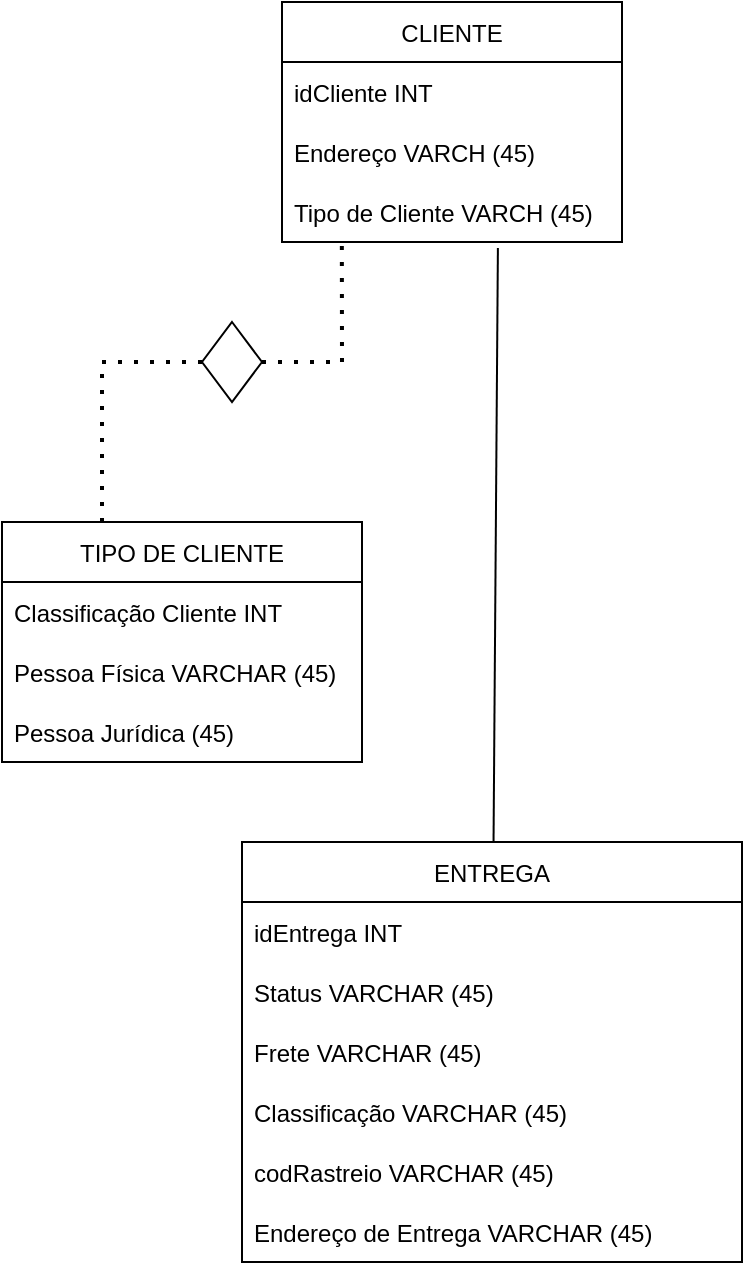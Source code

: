 <mxfile version="20.3.0" type="github">
  <diagram name="Ecommerce" id="efa7a0a1-bf9b-a30e-e6df-94a7791c09e9">
    <mxGraphModel dx="780" dy="744" grid="1" gridSize="10" guides="1" tooltips="1" connect="1" arrows="1" fold="1" page="1" pageScale="1" pageWidth="826" pageHeight="1169" background="none" math="0" shadow="0">
      <root>
        <mxCell id="0" />
        <mxCell id="1" parent="0" />
        <mxCell id="LQ1XqiDFva9J_63F6WBf-115" value="CLIENTE" style="swimlane;fontStyle=0;childLayout=stackLayout;horizontal=1;startSize=30;horizontalStack=0;resizeParent=1;resizeParentMax=0;resizeLast=0;collapsible=1;marginBottom=0;" vertex="1" parent="1">
          <mxGeometry x="170" y="20" width="170" height="120" as="geometry" />
        </mxCell>
        <mxCell id="LQ1XqiDFva9J_63F6WBf-116" value="idCliente INT" style="text;strokeColor=none;fillColor=none;align=left;verticalAlign=middle;spacingLeft=4;spacingRight=4;overflow=hidden;points=[[0,0.5],[1,0.5]];portConstraint=eastwest;rotatable=0;" vertex="1" parent="LQ1XqiDFva9J_63F6WBf-115">
          <mxGeometry y="30" width="170" height="30" as="geometry" />
        </mxCell>
        <mxCell id="LQ1XqiDFva9J_63F6WBf-117" value="Endereço VARCH (45)" style="text;strokeColor=none;fillColor=none;align=left;verticalAlign=middle;spacingLeft=4;spacingRight=4;overflow=hidden;points=[[0,0.5],[1,0.5]];portConstraint=eastwest;rotatable=0;" vertex="1" parent="LQ1XqiDFva9J_63F6WBf-115">
          <mxGeometry y="60" width="170" height="30" as="geometry" />
        </mxCell>
        <mxCell id="LQ1XqiDFva9J_63F6WBf-118" value="Tipo de Cliente VARCH (45)" style="text;strokeColor=none;fillColor=none;align=left;verticalAlign=middle;spacingLeft=4;spacingRight=4;overflow=hidden;points=[[0,0.5],[1,0.5]];portConstraint=eastwest;rotatable=0;" vertex="1" parent="LQ1XqiDFva9J_63F6WBf-115">
          <mxGeometry y="90" width="170" height="30" as="geometry" />
        </mxCell>
        <mxCell id="LQ1XqiDFva9J_63F6WBf-119" value="TIPO DE CLIENTE" style="swimlane;fontStyle=0;childLayout=stackLayout;horizontal=1;startSize=30;horizontalStack=0;resizeParent=1;resizeParentMax=0;resizeLast=0;collapsible=1;marginBottom=0;" vertex="1" parent="1">
          <mxGeometry x="30" y="280" width="180" height="120" as="geometry" />
        </mxCell>
        <mxCell id="LQ1XqiDFva9J_63F6WBf-120" value="Classificação Cliente INT" style="text;strokeColor=none;fillColor=none;align=left;verticalAlign=middle;spacingLeft=4;spacingRight=4;overflow=hidden;points=[[0,0.5],[1,0.5]];portConstraint=eastwest;rotatable=0;" vertex="1" parent="LQ1XqiDFva9J_63F6WBf-119">
          <mxGeometry y="30" width="180" height="30" as="geometry" />
        </mxCell>
        <mxCell id="LQ1XqiDFva9J_63F6WBf-121" value="Pessoa Física VARCHAR (45)" style="text;strokeColor=none;fillColor=none;align=left;verticalAlign=middle;spacingLeft=4;spacingRight=4;overflow=hidden;points=[[0,0.5],[1,0.5]];portConstraint=eastwest;rotatable=0;" vertex="1" parent="LQ1XqiDFva9J_63F6WBf-119">
          <mxGeometry y="60" width="180" height="30" as="geometry" />
        </mxCell>
        <mxCell id="LQ1XqiDFva9J_63F6WBf-122" value="Pessoa Jurídica (45)" style="text;strokeColor=none;fillColor=none;align=left;verticalAlign=middle;spacingLeft=4;spacingRight=4;overflow=hidden;points=[[0,0.5],[1,0.5]];portConstraint=eastwest;rotatable=0;" vertex="1" parent="LQ1XqiDFva9J_63F6WBf-119">
          <mxGeometry y="90" width="180" height="30" as="geometry" />
        </mxCell>
        <mxCell id="LQ1XqiDFva9J_63F6WBf-124" value="" style="rhombus;whiteSpace=wrap;html=1;" vertex="1" parent="1">
          <mxGeometry x="130" y="180" width="30" height="40" as="geometry" />
        </mxCell>
        <mxCell id="LQ1XqiDFva9J_63F6WBf-127" value="" style="endArrow=none;dashed=1;html=1;dashPattern=1 3;strokeWidth=2;rounded=0;entryX=0.176;entryY=1.067;entryDx=0;entryDy=0;entryPerimeter=0;exitX=1;exitY=0.5;exitDx=0;exitDy=0;" edge="1" parent="1" source="LQ1XqiDFva9J_63F6WBf-124" target="LQ1XqiDFva9J_63F6WBf-118">
          <mxGeometry width="50" height="50" relative="1" as="geometry">
            <mxPoint x="200" y="210" as="sourcePoint" />
            <mxPoint x="370" y="130" as="targetPoint" />
            <Array as="points">
              <mxPoint x="200" y="200" />
            </Array>
          </mxGeometry>
        </mxCell>
        <mxCell id="LQ1XqiDFva9J_63F6WBf-128" value="" style="endArrow=none;dashed=1;html=1;dashPattern=1 3;strokeWidth=2;rounded=0;entryX=0;entryY=0.5;entryDx=0;entryDy=0;" edge="1" parent="1" target="LQ1XqiDFva9J_63F6WBf-124">
          <mxGeometry width="50" height="50" relative="1" as="geometry">
            <mxPoint x="80" y="280" as="sourcePoint" />
            <mxPoint x="370" y="130" as="targetPoint" />
            <Array as="points">
              <mxPoint x="80" y="200" />
            </Array>
          </mxGeometry>
        </mxCell>
        <mxCell id="LQ1XqiDFva9J_63F6WBf-129" value="ENTREGA" style="swimlane;fontStyle=0;childLayout=stackLayout;horizontal=1;startSize=30;horizontalStack=0;resizeParent=1;resizeParentMax=0;resizeLast=0;collapsible=1;marginBottom=0;" vertex="1" parent="1">
          <mxGeometry x="150" y="440" width="250" height="210" as="geometry">
            <mxRectangle x="30" y="440" width="100" height="30" as="alternateBounds" />
          </mxGeometry>
        </mxCell>
        <mxCell id="LQ1XqiDFva9J_63F6WBf-130" value="idEntrega INT" style="text;strokeColor=none;fillColor=none;align=left;verticalAlign=middle;spacingLeft=4;spacingRight=4;overflow=hidden;points=[[0,0.5],[1,0.5]];portConstraint=eastwest;rotatable=0;" vertex="1" parent="LQ1XqiDFva9J_63F6WBf-129">
          <mxGeometry y="30" width="250" height="30" as="geometry" />
        </mxCell>
        <mxCell id="LQ1XqiDFva9J_63F6WBf-131" value="Status VARCHAR (45)" style="text;strokeColor=none;fillColor=none;align=left;verticalAlign=middle;spacingLeft=4;spacingRight=4;overflow=hidden;points=[[0,0.5],[1,0.5]];portConstraint=eastwest;rotatable=0;" vertex="1" parent="LQ1XqiDFva9J_63F6WBf-129">
          <mxGeometry y="60" width="250" height="30" as="geometry" />
        </mxCell>
        <mxCell id="LQ1XqiDFva9J_63F6WBf-132" value="Frete VARCHAR (45)" style="text;strokeColor=none;fillColor=none;align=left;verticalAlign=middle;spacingLeft=4;spacingRight=4;overflow=hidden;points=[[0,0.5],[1,0.5]];portConstraint=eastwest;rotatable=0;" vertex="1" parent="LQ1XqiDFva9J_63F6WBf-129">
          <mxGeometry y="90" width="250" height="30" as="geometry" />
        </mxCell>
        <mxCell id="LQ1XqiDFva9J_63F6WBf-134" value="Classificação VARCHAR (45)" style="text;strokeColor=none;fillColor=none;align=left;verticalAlign=middle;spacingLeft=4;spacingRight=4;overflow=hidden;points=[[0,0.5],[1,0.5]];portConstraint=eastwest;rotatable=0;" vertex="1" parent="LQ1XqiDFva9J_63F6WBf-129">
          <mxGeometry y="120" width="250" height="30" as="geometry" />
        </mxCell>
        <mxCell id="LQ1XqiDFva9J_63F6WBf-133" value="codRastreio VARCHAR (45)" style="text;strokeColor=none;fillColor=none;align=left;verticalAlign=middle;spacingLeft=4;spacingRight=4;overflow=hidden;points=[[0,0.5],[1,0.5]];portConstraint=eastwest;rotatable=0;" vertex="1" parent="LQ1XqiDFva9J_63F6WBf-129">
          <mxGeometry y="150" width="250" height="30" as="geometry" />
        </mxCell>
        <mxCell id="LQ1XqiDFva9J_63F6WBf-135" value="Endereço de Entrega VARCHAR (45)" style="text;strokeColor=none;fillColor=none;align=left;verticalAlign=middle;spacingLeft=4;spacingRight=4;overflow=hidden;points=[[0,0.5],[1,0.5]];portConstraint=eastwest;rotatable=0;" vertex="1" parent="LQ1XqiDFva9J_63F6WBf-129">
          <mxGeometry y="180" width="250" height="30" as="geometry" />
        </mxCell>
        <mxCell id="LQ1XqiDFva9J_63F6WBf-137" value="" style="endArrow=none;html=1;rounded=0;fontFamily=Helvetica;fontSize=12;fontColor=default;startSize=30;entryX=0.635;entryY=1.1;entryDx=0;entryDy=0;entryPerimeter=0;" edge="1" parent="1" source="LQ1XqiDFva9J_63F6WBf-129" target="LQ1XqiDFva9J_63F6WBf-118">
          <mxGeometry width="50" height="50" relative="1" as="geometry">
            <mxPoint x="320" y="380" as="sourcePoint" />
            <mxPoint x="370" y="330" as="targetPoint" />
          </mxGeometry>
        </mxCell>
      </root>
    </mxGraphModel>
  </diagram>
</mxfile>
